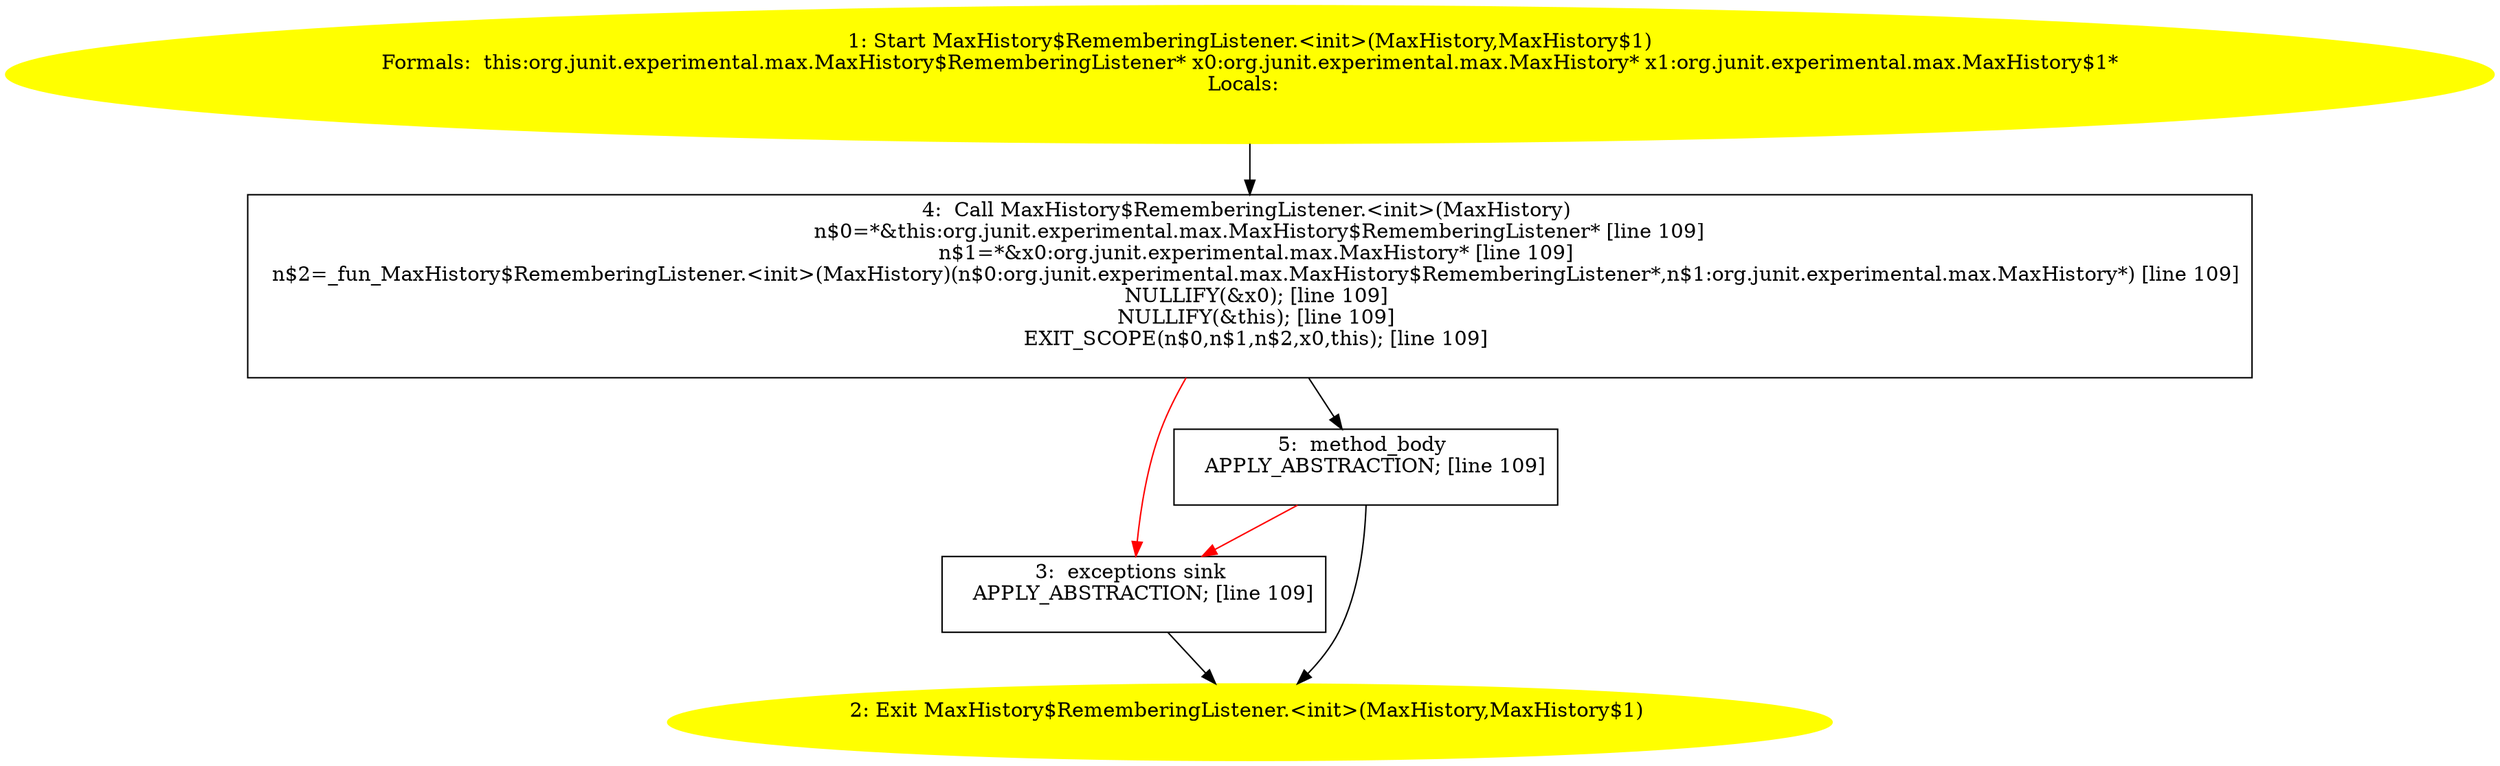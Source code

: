 /* @generated */
digraph cfg {
"org.junit.experimental.max.MaxHistory$RememberingListener.<init>(org.junit.experimental.max.MaxHisto.c30c14a19a32bbe60ec94a460bfeaa7f_1" [label="1: Start MaxHistory$RememberingListener.<init>(MaxHistory,MaxHistory$1)\nFormals:  this:org.junit.experimental.max.MaxHistory$RememberingListener* x0:org.junit.experimental.max.MaxHistory* x1:org.junit.experimental.max.MaxHistory$1*\nLocals:  \n  " color=yellow style=filled]
	

	 "org.junit.experimental.max.MaxHistory$RememberingListener.<init>(org.junit.experimental.max.MaxHisto.c30c14a19a32bbe60ec94a460bfeaa7f_1" -> "org.junit.experimental.max.MaxHistory$RememberingListener.<init>(org.junit.experimental.max.MaxHisto.c30c14a19a32bbe60ec94a460bfeaa7f_4" ;
"org.junit.experimental.max.MaxHistory$RememberingListener.<init>(org.junit.experimental.max.MaxHisto.c30c14a19a32bbe60ec94a460bfeaa7f_2" [label="2: Exit MaxHistory$RememberingListener.<init>(MaxHistory,MaxHistory$1) \n  " color=yellow style=filled]
	

"org.junit.experimental.max.MaxHistory$RememberingListener.<init>(org.junit.experimental.max.MaxHisto.c30c14a19a32bbe60ec94a460bfeaa7f_3" [label="3:  exceptions sink \n   APPLY_ABSTRACTION; [line 109]\n " shape="box"]
	

	 "org.junit.experimental.max.MaxHistory$RememberingListener.<init>(org.junit.experimental.max.MaxHisto.c30c14a19a32bbe60ec94a460bfeaa7f_3" -> "org.junit.experimental.max.MaxHistory$RememberingListener.<init>(org.junit.experimental.max.MaxHisto.c30c14a19a32bbe60ec94a460bfeaa7f_2" ;
"org.junit.experimental.max.MaxHistory$RememberingListener.<init>(org.junit.experimental.max.MaxHisto.c30c14a19a32bbe60ec94a460bfeaa7f_4" [label="4:  Call MaxHistory$RememberingListener.<init>(MaxHistory) \n   n$0=*&this:org.junit.experimental.max.MaxHistory$RememberingListener* [line 109]\n  n$1=*&x0:org.junit.experimental.max.MaxHistory* [line 109]\n  n$2=_fun_MaxHistory$RememberingListener.<init>(MaxHistory)(n$0:org.junit.experimental.max.MaxHistory$RememberingListener*,n$1:org.junit.experimental.max.MaxHistory*) [line 109]\n  NULLIFY(&x0); [line 109]\n  NULLIFY(&this); [line 109]\n  EXIT_SCOPE(n$0,n$1,n$2,x0,this); [line 109]\n " shape="box"]
	

	 "org.junit.experimental.max.MaxHistory$RememberingListener.<init>(org.junit.experimental.max.MaxHisto.c30c14a19a32bbe60ec94a460bfeaa7f_4" -> "org.junit.experimental.max.MaxHistory$RememberingListener.<init>(org.junit.experimental.max.MaxHisto.c30c14a19a32bbe60ec94a460bfeaa7f_5" ;
	 "org.junit.experimental.max.MaxHistory$RememberingListener.<init>(org.junit.experimental.max.MaxHisto.c30c14a19a32bbe60ec94a460bfeaa7f_4" -> "org.junit.experimental.max.MaxHistory$RememberingListener.<init>(org.junit.experimental.max.MaxHisto.c30c14a19a32bbe60ec94a460bfeaa7f_3" [color="red" ];
"org.junit.experimental.max.MaxHistory$RememberingListener.<init>(org.junit.experimental.max.MaxHisto.c30c14a19a32bbe60ec94a460bfeaa7f_5" [label="5:  method_body \n   APPLY_ABSTRACTION; [line 109]\n " shape="box"]
	

	 "org.junit.experimental.max.MaxHistory$RememberingListener.<init>(org.junit.experimental.max.MaxHisto.c30c14a19a32bbe60ec94a460bfeaa7f_5" -> "org.junit.experimental.max.MaxHistory$RememberingListener.<init>(org.junit.experimental.max.MaxHisto.c30c14a19a32bbe60ec94a460bfeaa7f_2" ;
	 "org.junit.experimental.max.MaxHistory$RememberingListener.<init>(org.junit.experimental.max.MaxHisto.c30c14a19a32bbe60ec94a460bfeaa7f_5" -> "org.junit.experimental.max.MaxHistory$RememberingListener.<init>(org.junit.experimental.max.MaxHisto.c30c14a19a32bbe60ec94a460bfeaa7f_3" [color="red" ];
}
